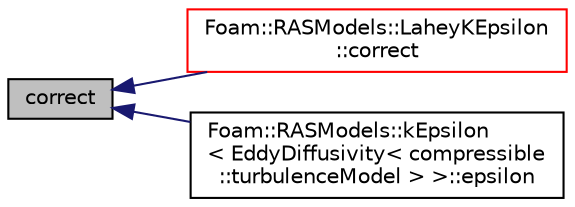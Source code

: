 digraph "correct"
{
  bgcolor="transparent";
  edge [fontname="Helvetica",fontsize="10",labelfontname="Helvetica",labelfontsize="10"];
  node [fontname="Helvetica",fontsize="10",shape=record];
  rankdir="LR";
  Node27 [label="correct",height=0.2,width=0.4,color="black", fillcolor="grey75", style="filled", fontcolor="black"];
  Node27 -> Node28 [dir="back",color="midnightblue",fontsize="10",style="solid",fontname="Helvetica"];
  Node28 [label="Foam::RASModels::LaheyKEpsilon\l::correct",height=0.2,width=0.4,color="red",URL="$a32105.html#a3ae44b28050c3aa494c1d8e18cf618c1",tooltip="Solve the turbulence equations and correct the turbulence viscosity. "];
  Node27 -> Node30 [dir="back",color="midnightblue",fontsize="10",style="solid",fontname="Helvetica"];
  Node30 [label="Foam::RASModels::kEpsilon\l\< EddyDiffusivity\< compressible\l::turbulenceModel \> \>::epsilon",height=0.2,width=0.4,color="black",URL="$a32333.html#ad79e047917669fbb490d351478651e20",tooltip="Return the turbulence kinetic energy dissipation rate. "];
}
